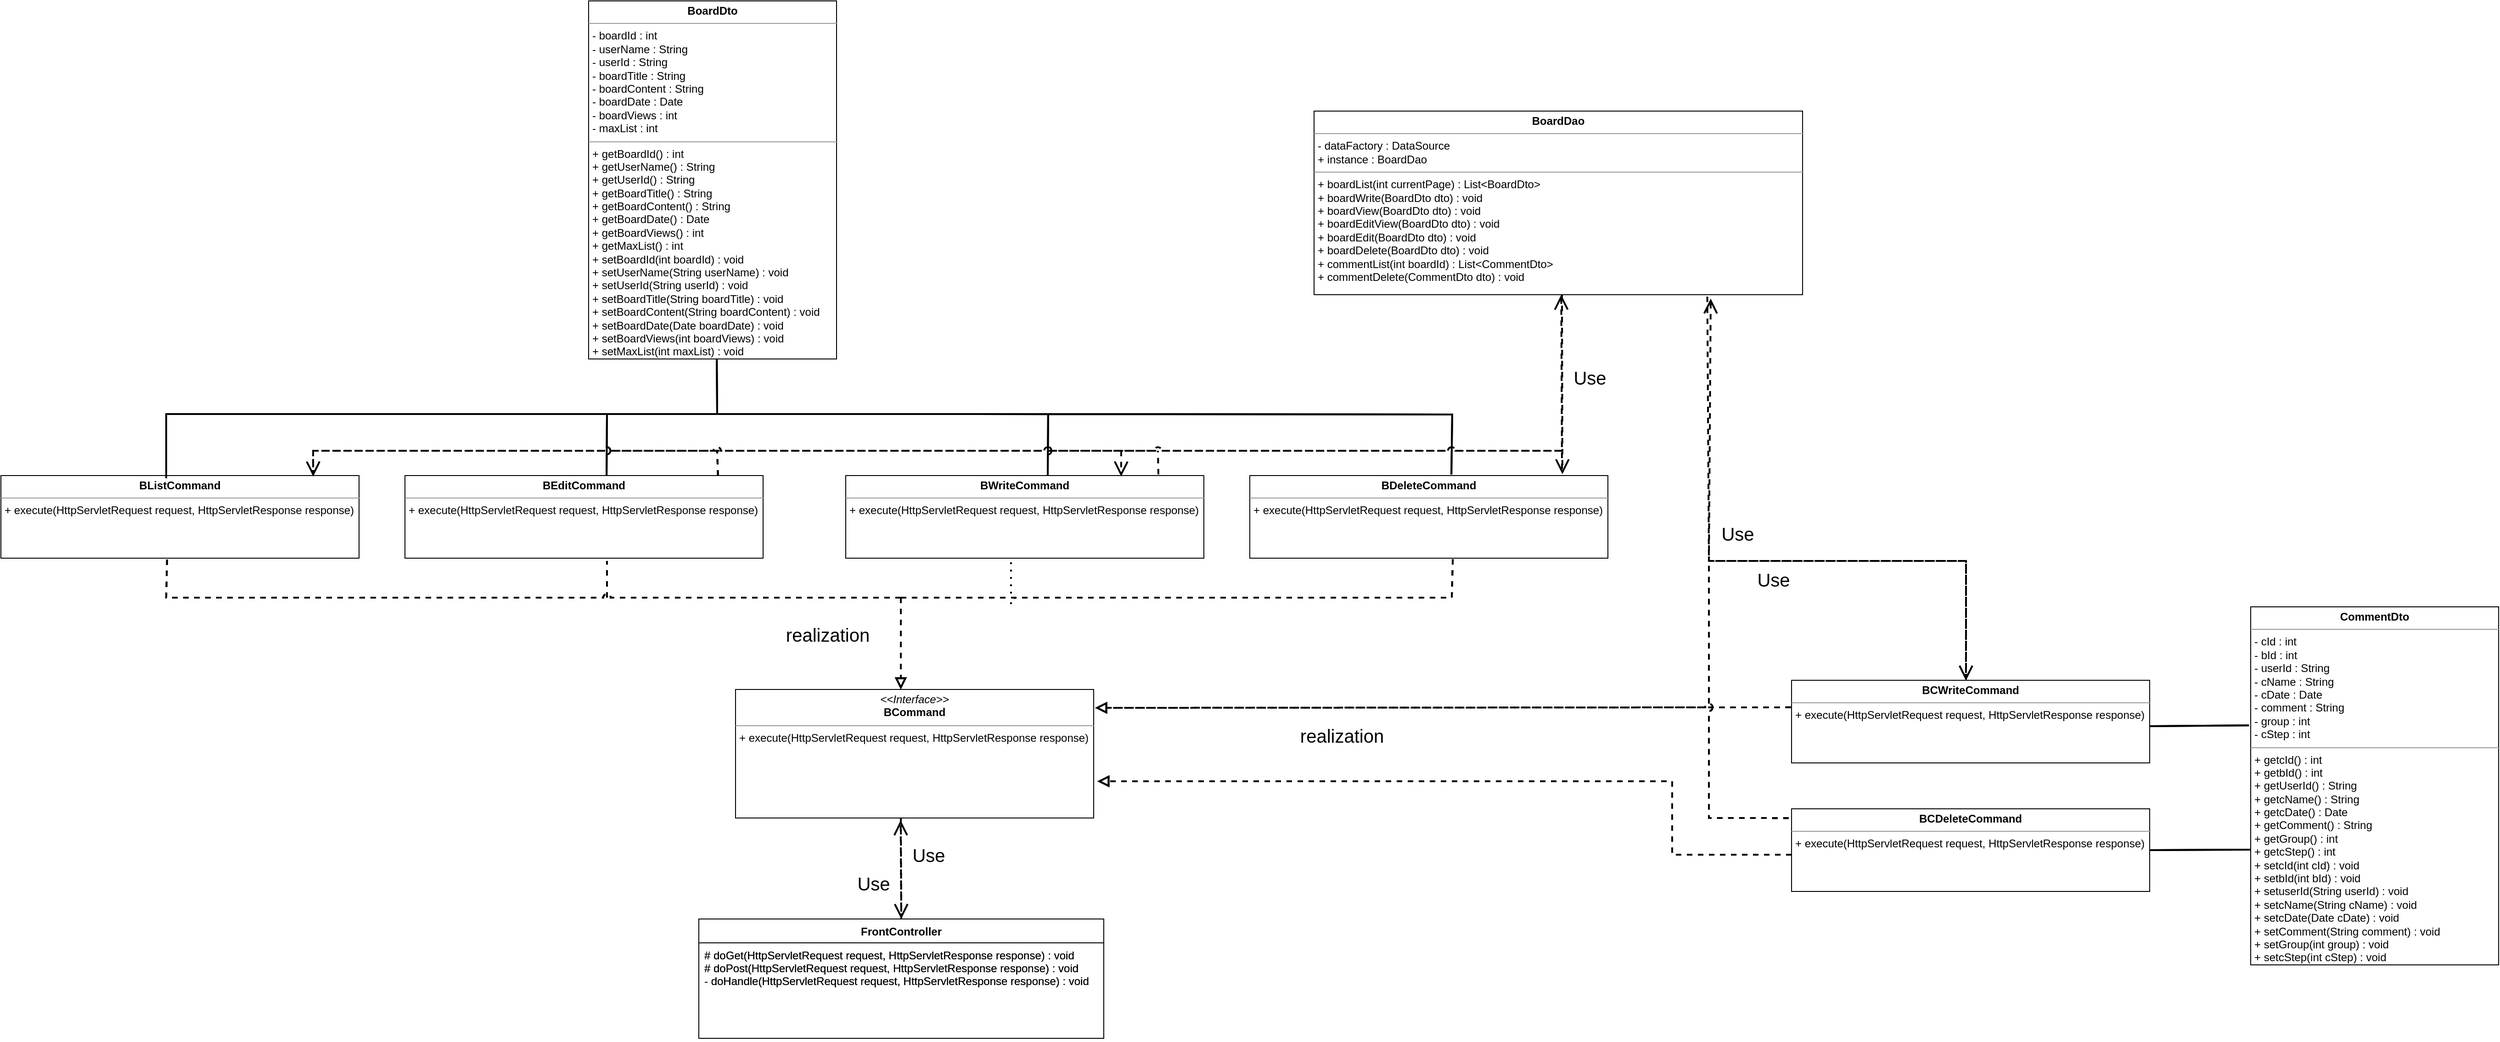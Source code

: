 <mxfile version="20.8.16" type="device"><diagram id="C5RBs43oDa-KdzZeNtuy" name="Page-1"><mxGraphModel dx="3283" dy="2206" grid="1" gridSize="10" guides="1" tooltips="1" connect="1" arrows="1" fold="1" page="1" pageScale="1" pageWidth="1169" pageHeight="827" background="none" math="0" shadow="0"><root><mxCell id="WIyWlLk6GJQsqaUBKTNV-0"/><mxCell id="WIyWlLk6GJQsqaUBKTNV-1" parent="WIyWlLk6GJQsqaUBKTNV-0"/><mxCell id="zkfFHV4jXpPFQw0GAbJ--0" value="FrontController" style="swimlane;fontStyle=1;align=center;verticalAlign=top;childLayout=stackLayout;horizontal=1;startSize=26;horizontalStack=0;resizeParent=1;resizeLast=0;collapsible=1;marginBottom=0;rounded=0;shadow=0;strokeWidth=1;" parent="WIyWlLk6GJQsqaUBKTNV-1" vertex="1"><mxGeometry x="-740" y="30" width="441" height="130" as="geometry"><mxRectangle x="230" y="140" width="160" height="26" as="alternateBounds"/></mxGeometry></mxCell><mxCell id="zkfFHV4jXpPFQw0GAbJ--5" value="# doGet(HttpServletRequest request, HttpServletResponse response) : void&#10;# doPost(HttpServletRequest request, HttpServletResponse response) : void&#10;- doHandle(HttpServletRequest request, HttpServletResponse response) : void&#10; " style="text;align=left;verticalAlign=top;spacingLeft=4;spacingRight=4;overflow=hidden;rotatable=0;points=[[0,0.5],[1,0.5]];portConstraint=eastwest;" parent="zkfFHV4jXpPFQw0GAbJ--0" vertex="1"><mxGeometry y="26" width="441" height="104" as="geometry"/></mxCell><mxCell id="eO4Q6esV7gAD4wYkz9ZW-29" value="&lt;p style=&quot;margin:0px;margin-top:4px;text-align:center;&quot;&gt;&lt;i&gt;&amp;lt;&amp;lt;Interface&amp;gt;&amp;gt;&lt;/i&gt;&lt;br&gt;&lt;b&gt;BCommand&lt;/b&gt;&lt;/p&gt;&lt;hr size=&quot;1&quot;&gt;&lt;p style=&quot;margin:0px;margin-left:4px;&quot;&gt;+ execute(HttpServletRequest request, HttpServletResponse response)&lt;br&gt;&lt;/p&gt;" style="verticalAlign=top;align=left;overflow=fill;fontSize=12;fontFamily=Helvetica;html=1;" parent="WIyWlLk6GJQsqaUBKTNV-1" vertex="1"><mxGeometry x="-700" y="-220" width="390" height="140" as="geometry"/></mxCell><mxCell id="eO4Q6esV7gAD4wYkz9ZW-30" value="&lt;p style=&quot;margin:0px;margin-top:4px;text-align:center;&quot;&gt;&lt;b&gt;BWriteCommand&lt;/b&gt;&lt;/p&gt;&lt;hr size=&quot;1&quot;&gt;&lt;p style=&quot;margin:0px;margin-left:4px;&quot;&gt;&lt;span style=&quot;background-color: initial;&quot;&gt;+ execute(HttpServletRequest request, HttpServletResponse response)&lt;/span&gt;&lt;br&gt;&lt;/p&gt;" style="verticalAlign=top;align=left;overflow=fill;fontSize=12;fontFamily=Helvetica;html=1;" parent="WIyWlLk6GJQsqaUBKTNV-1" vertex="1"><mxGeometry x="-580" y="-453" width="390" height="90" as="geometry"/></mxCell><mxCell id="eO4Q6esV7gAD4wYkz9ZW-31" value="&lt;p style=&quot;margin:0px;margin-top:4px;text-align:center;&quot;&gt;&lt;b&gt;BDeleteCommand&lt;/b&gt;&lt;/p&gt;&lt;hr size=&quot;1&quot;&gt;&lt;p style=&quot;margin:0px;margin-left:4px;&quot;&gt;&lt;span style=&quot;background-color: initial;&quot;&gt;+ execute(HttpServletRequest request, HttpServletResponse response)&lt;/span&gt;&lt;br&gt;&lt;/p&gt;" style="verticalAlign=top;align=left;overflow=fill;fontSize=12;fontFamily=Helvetica;html=1;" parent="WIyWlLk6GJQsqaUBKTNV-1" vertex="1"><mxGeometry x="-140" y="-453" width="390" height="90" as="geometry"/></mxCell><mxCell id="eO4Q6esV7gAD4wYkz9ZW-32" value="&lt;p style=&quot;margin:0px;margin-top:4px;text-align:center;&quot;&gt;&lt;b&gt;BCDeleteCommand&lt;/b&gt;&lt;/p&gt;&lt;hr size=&quot;1&quot;&gt;&lt;p style=&quot;margin:0px;margin-left:4px;&quot;&gt;&lt;span style=&quot;background-color: initial;&quot;&gt;+ execute(HttpServletRequest request, HttpServletResponse response)&lt;/span&gt;&lt;br&gt;&lt;/p&gt;" style="verticalAlign=top;align=left;overflow=fill;fontSize=12;fontFamily=Helvetica;html=1;" parent="WIyWlLk6GJQsqaUBKTNV-1" vertex="1"><mxGeometry x="450" y="-90" width="390" height="90" as="geometry"/></mxCell><mxCell id="eO4Q6esV7gAD4wYkz9ZW-33" value="&lt;p style=&quot;margin:0px;margin-top:4px;text-align:center;&quot;&gt;&lt;b&gt;BCWriteCommand&lt;/b&gt;&lt;/p&gt;&lt;hr size=&quot;1&quot;&gt;&lt;p style=&quot;margin:0px;margin-left:4px;&quot;&gt;&lt;span style=&quot;background-color: initial;&quot;&gt;+ execute(HttpServletRequest request, HttpServletResponse response)&lt;/span&gt;&lt;br&gt;&lt;/p&gt;" style="verticalAlign=top;align=left;overflow=fill;fontSize=12;fontFamily=Helvetica;html=1;" parent="WIyWlLk6GJQsqaUBKTNV-1" vertex="1"><mxGeometry x="450" y="-230" width="390" height="90" as="geometry"/></mxCell><mxCell id="eO4Q6esV7gAD4wYkz9ZW-34" value="&lt;p style=&quot;margin:0px;margin-top:4px;text-align:center;&quot;&gt;&lt;b&gt;BEditCommand&lt;/b&gt;&lt;/p&gt;&lt;hr size=&quot;1&quot;&gt;&lt;p style=&quot;margin:0px;margin-left:4px;&quot;&gt;&lt;span style=&quot;background-color: initial;&quot;&gt;+ execute(HttpServletRequest request, HttpServletResponse response)&lt;/span&gt;&lt;br&gt;&lt;/p&gt;" style="verticalAlign=top;align=left;overflow=fill;fontSize=12;fontFamily=Helvetica;html=1;" parent="WIyWlLk6GJQsqaUBKTNV-1" vertex="1"><mxGeometry x="-1060" y="-453" width="390" height="90" as="geometry"/></mxCell><mxCell id="eO4Q6esV7gAD4wYkz9ZW-36" value="&lt;p style=&quot;margin:0px;margin-top:4px;text-align:center;&quot;&gt;&lt;b&gt;BListCommand&lt;/b&gt;&lt;/p&gt;&lt;hr size=&quot;1&quot;&gt;&lt;p style=&quot;margin:0px;margin-left:4px;&quot;&gt;&lt;span style=&quot;background-color: initial;&quot;&gt;+ execute(HttpServletRequest request, HttpServletResponse response)&lt;/span&gt;&lt;br&gt;&lt;/p&gt;" style="verticalAlign=top;align=left;overflow=fill;fontSize=12;fontFamily=Helvetica;html=1;" parent="WIyWlLk6GJQsqaUBKTNV-1" vertex="1"><mxGeometry x="-1500" y="-453" width="390" height="90" as="geometry"/></mxCell><mxCell id="eO4Q6esV7gAD4wYkz9ZW-48" value="&lt;p style=&quot;margin:0px;margin-top:4px;text-align:center;&quot;&gt;&lt;b&gt;BoardDao&lt;/b&gt;&lt;/p&gt;&lt;hr size=&quot;1&quot;&gt;&lt;p style=&quot;margin:0px;margin-left:4px;&quot;&gt;- dataFactory : DataSource&lt;/p&gt;&lt;p style=&quot;margin:0px;margin-left:4px;&quot;&gt;+ instance : BoardDao&lt;/p&gt;&lt;hr size=&quot;1&quot;&gt;&lt;p style=&quot;margin:0px;margin-left:4px;&quot;&gt;+ boardList(int currentPage) : List&amp;lt;BoardDto&amp;gt;&lt;br style=&quot;border-color: var(--border-color); padding: 0px; margin: 0px;&quot;&gt;+ boardWrite(BoardDto dto) : void&lt;br&gt;&lt;/p&gt;&lt;p style=&quot;margin:0px;margin-left:4px;&quot;&gt;+ boardView(BoardDto dto) : void&lt;/p&gt;&lt;p style=&quot;margin:0px;margin-left:4px;&quot;&gt;+ boardEditView(BoardDto dto) : void&lt;/p&gt;&lt;p style=&quot;margin:0px;margin-left:4px;&quot;&gt;+ boardEdit(BoardDto dto) : void&lt;/p&gt;&lt;p style=&quot;margin:0px;margin-left:4px;&quot;&gt;+ boardDelete(BoardDto dto) : void&lt;/p&gt;&lt;p style=&quot;margin:0px;margin-left:4px;&quot;&gt;+ commentList(int boardId) : List&amp;lt;CommentDto&amp;gt;&lt;/p&gt;&lt;p style=&quot;margin:0px;margin-left:4px;&quot;&gt;+ commentDelete(CommentDto dto) : void&lt;/p&gt;&lt;p style=&quot;margin:0px;margin-left:4px;&quot;&gt;&lt;br&gt;&lt;/p&gt;" style="verticalAlign=top;align=left;overflow=fill;fontSize=12;fontFamily=Helvetica;html=1;" parent="WIyWlLk6GJQsqaUBKTNV-1" vertex="1"><mxGeometry x="-70" y="-850" width="532" height="200" as="geometry"/></mxCell><mxCell id="eO4Q6esV7gAD4wYkz9ZW-52" value="&lt;p style=&quot;margin:0px;margin-top:4px;text-align:center;&quot;&gt;&lt;b&gt;BoardDto&lt;/b&gt;&lt;/p&gt;&lt;hr size=&quot;1&quot;&gt;&lt;p style=&quot;margin:0px;margin-left:4px;&quot;&gt;- boardId : int&lt;/p&gt;&lt;p style=&quot;margin:0px;margin-left:4px;&quot;&gt;- userName : String&lt;/p&gt;&lt;p style=&quot;margin:0px;margin-left:4px;&quot;&gt;- userId : String&lt;/p&gt;&lt;p style=&quot;margin:0px;margin-left:4px;&quot;&gt;- boardTitle : String&lt;/p&gt;&lt;p style=&quot;margin:0px;margin-left:4px;&quot;&gt;- boardContent : String&lt;/p&gt;&lt;p style=&quot;margin:0px;margin-left:4px;&quot;&gt;- boardDate : Date&lt;/p&gt;&lt;p style=&quot;margin:0px;margin-left:4px;&quot;&gt;- boardViews : int&lt;/p&gt;&lt;p style=&quot;margin:0px;margin-left:4px;&quot;&gt;- maxList : int&amp;nbsp;&lt;/p&gt;&lt;hr size=&quot;1&quot;&gt;&lt;p style=&quot;margin:0px;margin-left:4px;&quot;&gt;+ getBoardId() : int&lt;/p&gt;&lt;p style=&quot;margin:0px;margin-left:4px;&quot;&gt;+ getUserName() : String&lt;/p&gt;&lt;p style=&quot;margin:0px;margin-left:4px;&quot;&gt;+ getUserId() : String&lt;/p&gt;&lt;p style=&quot;margin:0px;margin-left:4px;&quot;&gt;+ getBoardTitle() : String&lt;/p&gt;&lt;p style=&quot;margin:0px;margin-left:4px;&quot;&gt;+ getBoardContent() : String&lt;/p&gt;&lt;p style=&quot;margin:0px;margin-left:4px;&quot;&gt;+ getBoardDate() : Date&lt;/p&gt;&lt;p style=&quot;margin:0px;margin-left:4px;&quot;&gt;+ getBoardViews() : int&lt;/p&gt;&lt;p style=&quot;margin:0px;margin-left:4px;&quot;&gt;+ getMaxList() : int&lt;/p&gt;&lt;p style=&quot;margin:0px;margin-left:4px;&quot;&gt;+ setBoardId(int boardId) : void&lt;/p&gt;&lt;p style=&quot;margin:0px;margin-left:4px;&quot;&gt;+ setUserName(String userName) : void&lt;/p&gt;&lt;p style=&quot;margin:0px;margin-left:4px;&quot;&gt;+ setUserId(String userId) : void&lt;/p&gt;&lt;p style=&quot;margin:0px;margin-left:4px;&quot;&gt;+ setBoardTitle(String boardTitle) : void&lt;/p&gt;&lt;p style=&quot;margin:0px;margin-left:4px;&quot;&gt;+ setBoardContent(String boardContent) : void&lt;/p&gt;&lt;p style=&quot;margin:0px;margin-left:4px;&quot;&gt;+ setBoardDate(Date boardDate) : void&lt;/p&gt;&lt;p style=&quot;margin:0px;margin-left:4px;&quot;&gt;+ setBoardViews(int boardViews) : void&lt;/p&gt;&lt;p style=&quot;margin:0px;margin-left:4px;&quot;&gt;+ setMaxList(int maxList) : void&lt;/p&gt;" style="verticalAlign=top;align=left;overflow=fill;fontSize=12;fontFamily=Helvetica;html=1;" parent="WIyWlLk6GJQsqaUBKTNV-1" vertex="1"><mxGeometry x="-860" y="-970" width="270" height="390" as="geometry"/></mxCell><mxCell id="eO4Q6esV7gAD4wYkz9ZW-55" value="&lt;p style=&quot;margin:0px;margin-top:4px;text-align:center;&quot;&gt;&lt;b&gt;CommentDto&lt;/b&gt;&lt;/p&gt;&lt;hr size=&quot;1&quot;&gt;&lt;p style=&quot;margin:0px;margin-left:4px;&quot;&gt;- cId : int&lt;/p&gt;&lt;p style=&quot;margin:0px;margin-left:4px;&quot;&gt;&lt;span style=&quot;background-color: initial;&quot;&gt;- bId : int&lt;/span&gt;&lt;/p&gt;&lt;p style=&quot;margin:0px;margin-left:4px;&quot;&gt;&lt;span style=&quot;background-color: initial;&quot;&gt;- userId : String&lt;/span&gt;&lt;/p&gt;&lt;p style=&quot;margin:0px;margin-left:4px;&quot;&gt;&lt;span style=&quot;background-color: initial;&quot;&gt;- cName : String&lt;/span&gt;&lt;/p&gt;&lt;p style=&quot;margin:0px;margin-left:4px;&quot;&gt;&lt;span style=&quot;background-color: initial;&quot;&gt;- cDate : Date&lt;/span&gt;&lt;/p&gt;&lt;p style=&quot;margin:0px;margin-left:4px;&quot;&gt;&lt;span style=&quot;background-color: initial;&quot;&gt;- comment : String&lt;/span&gt;&lt;/p&gt;&lt;p style=&quot;margin:0px;margin-left:4px;&quot;&gt;&lt;span style=&quot;background-color: initial;&quot;&gt;- group : int&lt;/span&gt;&lt;/p&gt;&lt;p style=&quot;margin:0px;margin-left:4px;&quot;&gt;&lt;span style=&quot;background-color: initial;&quot;&gt;- cStep : int&amp;nbsp;&lt;/span&gt;&lt;/p&gt;&lt;hr size=&quot;1&quot;&gt;&lt;p style=&quot;margin:0px;margin-left:4px;&quot;&gt;+ getcId() : int&lt;/p&gt;&lt;p style=&quot;margin:0px;margin-left:4px;&quot;&gt;+ getbId() : int&lt;/p&gt;&lt;p style=&quot;margin:0px;margin-left:4px;&quot;&gt;+ getUserId() : String&lt;/p&gt;&lt;p style=&quot;margin:0px;margin-left:4px;&quot;&gt;+ getcName() : String&lt;/p&gt;&lt;p style=&quot;margin:0px;margin-left:4px;&quot;&gt;+ getcDate() : Date&lt;/p&gt;&lt;p style=&quot;margin:0px;margin-left:4px;&quot;&gt;+ getComment() : String&lt;/p&gt;&lt;p style=&quot;margin:0px;margin-left:4px;&quot;&gt;+ getGroup() : int&lt;/p&gt;&lt;p style=&quot;margin:0px;margin-left:4px;&quot;&gt;+ getcStep() : int&lt;/p&gt;&lt;p style=&quot;margin:0px;margin-left:4px;&quot;&gt;+ setcId(int cId) : void&lt;/p&gt;&lt;p style=&quot;margin:0px;margin-left:4px;&quot;&gt;+ setbId(int bId) : void&lt;/p&gt;&lt;p style=&quot;margin:0px;margin-left:4px;&quot;&gt;+ setuserId(String userId) : void&lt;/p&gt;&lt;p style=&quot;margin:0px;margin-left:4px;&quot;&gt;+ setcName(String cName) : void&lt;/p&gt;&lt;p style=&quot;margin:0px;margin-left:4px;&quot;&gt;+ setcDate(Date cDate) : void&lt;/p&gt;&lt;p style=&quot;margin:0px;margin-left:4px;&quot;&gt;+ setComment(String comment) : void&lt;/p&gt;&lt;p style=&quot;margin:0px;margin-left:4px;&quot;&gt;+ setGroup(int group) : void&lt;/p&gt;&lt;p style=&quot;margin:0px;margin-left:4px;&quot;&gt;+ setcStep(int cStep) : void&lt;/p&gt;" style="verticalAlign=top;align=left;overflow=fill;fontSize=12;fontFamily=Helvetica;html=1;" parent="WIyWlLk6GJQsqaUBKTNV-1" vertex="1"><mxGeometry x="950" y="-310" width="270" height="390" as="geometry"/></mxCell><mxCell id="eO4Q6esV7gAD4wYkz9ZW-59" value="" style="endArrow=none;startArrow=none;endFill=0;startFill=0;endSize=8;html=1;verticalAlign=bottom;labelBackgroundColor=none;strokeWidth=2;rounded=0;fontSize=2;" parent="WIyWlLk6GJQsqaUBKTNV-1" edge="1"><mxGeometry width="160" relative="1" as="geometry"><mxPoint x="-440" y="-520" as="sourcePoint"/><mxPoint x="-1320" y="-450" as="targetPoint"/><Array as="points"><mxPoint x="-1320" y="-520"/><mxPoint x="-1320" y="-450"/></Array></mxGeometry></mxCell><mxCell id="eO4Q6esV7gAD4wYkz9ZW-75" value="" style="endArrow=none;html=1;rounded=0;strokeWidth=2;fontSize=2;exitX=0.563;exitY=-0.012;exitDx=0;exitDy=0;exitPerimeter=0;" parent="WIyWlLk6GJQsqaUBKTNV-1" source="eO4Q6esV7gAD4wYkz9ZW-31" edge="1"><mxGeometry width="50" height="50" relative="1" as="geometry"><mxPoint x="80" y="-460" as="sourcePoint"/><mxPoint x="-440" y="-520" as="targetPoint"/><Array as="points"><mxPoint x="80.46" y="-519.54"/></Array></mxGeometry></mxCell><mxCell id="eO4Q6esV7gAD4wYkz9ZW-79" value="" style="endArrow=none;dashed=1;html=1;rounded=0;strokeWidth=2;fontSize=2;entryX=0.567;entryY=0.995;entryDx=0;entryDy=0;entryPerimeter=0;" parent="WIyWlLk6GJQsqaUBKTNV-1" target="eO4Q6esV7gAD4wYkz9ZW-31" edge="1"><mxGeometry width="50" height="50" relative="1" as="geometry"><mxPoint x="-520" y="-320" as="sourcePoint"/><mxPoint x="40" y="-320" as="targetPoint"/><Array as="points"><mxPoint x="80" y="-320"/></Array></mxGeometry></mxCell><mxCell id="eO4Q6esV7gAD4wYkz9ZW-80" value="" style="endArrow=none;dashed=1;html=1;rounded=0;strokeWidth=2;fontSize=2;" parent="WIyWlLk6GJQsqaUBKTNV-1" edge="1"><mxGeometry width="50" height="50" relative="1" as="geometry"><mxPoint x="-840" y="-320" as="sourcePoint"/><mxPoint x="-840" y="-360" as="targetPoint"/></mxGeometry></mxCell><mxCell id="eO4Q6esV7gAD4wYkz9ZW-91" value="" style="endArrow=block;startArrow=none;endFill=0;startFill=0;endSize=8;html=1;verticalAlign=bottom;dashed=1;labelBackgroundColor=none;rounded=0;strokeWidth=2;fontSize=2;jumpStyle=arc;" parent="WIyWlLk6GJQsqaUBKTNV-1" edge="1"><mxGeometry width="160" relative="1" as="geometry"><mxPoint x="450" y="-40.0" as="sourcePoint"/><mxPoint x="-306" y="-120" as="targetPoint"/><Array as="points"><mxPoint x="320" y="-40"/><mxPoint x="320" y="-120"/></Array></mxGeometry></mxCell><mxCell id="eO4Q6esV7gAD4wYkz9ZW-92" value="" style="endArrow=block;startArrow=none;endFill=0;startFill=0;endSize=8;html=1;verticalAlign=bottom;dashed=1;labelBackgroundColor=none;rounded=0;strokeWidth=2;fontSize=2;jumpStyle=arc;entryX=1.004;entryY=0.143;entryDx=0;entryDy=0;entryPerimeter=0;exitX=-0.002;exitY=0.327;exitDx=0;exitDy=0;exitPerimeter=0;" parent="WIyWlLk6GJQsqaUBKTNV-1" source="eO4Q6esV7gAD4wYkz9ZW-33" target="eO4Q6esV7gAD4wYkz9ZW-29" edge="1"><mxGeometry width="160" relative="1" as="geometry"><mxPoint x="400" y="-180" as="sourcePoint"/><mxPoint x="300" y="-410" as="targetPoint"/></mxGeometry></mxCell><mxCell id="eO4Q6esV7gAD4wYkz9ZW-94" value="" style="endArrow=none;html=1;rounded=0;strokeWidth=2;fontSize=2;jumpStyle=arc;entryX=-0.007;entryY=0.331;entryDx=0;entryDy=0;entryPerimeter=0;" parent="WIyWlLk6GJQsqaUBKTNV-1" target="eO4Q6esV7gAD4wYkz9ZW-55" edge="1"><mxGeometry width="50" height="50" relative="1" as="geometry"><mxPoint x="840" y="-180" as="sourcePoint"/><mxPoint x="890" y="-230" as="targetPoint"/></mxGeometry></mxCell><mxCell id="eO4Q6esV7gAD4wYkz9ZW-95" value="" style="endArrow=none;html=1;rounded=0;strokeWidth=2;fontSize=2;jumpStyle=arc;entryX=-0.007;entryY=0.331;entryDx=0;entryDy=0;entryPerimeter=0;" parent="WIyWlLk6GJQsqaUBKTNV-1" edge="1"><mxGeometry width="50" height="50" relative="1" as="geometry"><mxPoint x="840" y="-45" as="sourcePoint"/><mxPoint x="950.0" y="-45.5" as="targetPoint"/></mxGeometry></mxCell><mxCell id="eO4Q6esV7gAD4wYkz9ZW-96" value="" style="endArrow=none;dashed=1;html=1;rounded=0;strokeWidth=2;fontSize=2;jumpStyle=arc;entryX=0.464;entryY=0.995;entryDx=0;entryDy=0;entryPerimeter=0;" parent="WIyWlLk6GJQsqaUBKTNV-1" target="eO4Q6esV7gAD4wYkz9ZW-36" edge="1"><mxGeometry width="50" height="50" relative="1" as="geometry"><mxPoint x="-520" y="-320" as="sourcePoint"/><mxPoint x="-480" y="-540" as="targetPoint"/><Array as="points"><mxPoint x="-1320" y="-320"/></Array></mxGeometry></mxCell><mxCell id="eO4Q6esV7gAD4wYkz9ZW-109" value="&lt;font style=&quot;font-size: 20px;&quot;&gt;realization&lt;/font&gt;" style="edgeLabel;html=1;align=center;verticalAlign=middle;resizable=0;points=[];fontSize=10;" parent="eO4Q6esV7gAD4wYkz9ZW-96" vertex="1" connectable="0"><mxGeometry x="-0.879" y="-1" relative="1" as="geometry"><mxPoint x="-29" y="41" as="offset"/></mxGeometry></mxCell><mxCell id="eO4Q6esV7gAD4wYkz9ZW-97" value="" style="endArrow=none;html=1;rounded=0;strokeWidth=2;fontSize=2;jumpStyle=arc;exitX=0.563;exitY=0.001;exitDx=0;exitDy=0;exitPerimeter=0;" parent="WIyWlLk6GJQsqaUBKTNV-1" source="eO4Q6esV7gAD4wYkz9ZW-34" edge="1"><mxGeometry width="50" height="50" relative="1" as="geometry"><mxPoint x="-530" y="-490" as="sourcePoint"/><mxPoint x="-840" y="-520" as="targetPoint"/></mxGeometry></mxCell><mxCell id="eO4Q6esV7gAD4wYkz9ZW-98" value="" style="endArrow=none;html=1;rounded=0;strokeWidth=2;fontSize=2;jumpStyle=arc;exitX=0.563;exitY=0.001;exitDx=0;exitDy=0;exitPerimeter=0;" parent="WIyWlLk6GJQsqaUBKTNV-1" edge="1"><mxGeometry width="50" height="50" relative="1" as="geometry"><mxPoint x="-360.0" y="-453.0" as="sourcePoint"/><mxPoint x="-359.57" y="-520.09" as="targetPoint"/></mxGeometry></mxCell><mxCell id="eO4Q6esV7gAD4wYkz9ZW-99" value="" style="endArrow=none;html=1;rounded=0;strokeWidth=2;fontSize=2;jumpStyle=arc;entryX=0.517;entryY=1.002;entryDx=0;entryDy=0;entryPerimeter=0;" parent="WIyWlLk6GJQsqaUBKTNV-1" target="eO4Q6esV7gAD4wYkz9ZW-52" edge="1"><mxGeometry width="50" height="50" relative="1" as="geometry"><mxPoint x="-720" y="-520" as="sourcePoint"/><mxPoint x="-480" y="-540" as="targetPoint"/></mxGeometry></mxCell><mxCell id="eO4Q6esV7gAD4wYkz9ZW-100" value="" style="endArrow=block;startArrow=none;endFill=0;startFill=0;endSize=8;html=1;verticalAlign=bottom;dashed=1;labelBackgroundColor=none;rounded=0;strokeWidth=2;fontSize=2;jumpStyle=arc;" parent="WIyWlLk6GJQsqaUBKTNV-1" edge="1"><mxGeometry width="160" relative="1" as="geometry"><mxPoint x="-520" y="-320" as="sourcePoint"/><mxPoint x="-520" y="-220" as="targetPoint"/></mxGeometry></mxCell><mxCell id="eO4Q6esV7gAD4wYkz9ZW-101" value="" style="endArrow=none;dashed=1;html=1;dashPattern=1 3;strokeWidth=2;rounded=0;fontSize=2;jumpStyle=arc;" parent="WIyWlLk6GJQsqaUBKTNV-1" edge="1"><mxGeometry width="50" height="50" relative="1" as="geometry"><mxPoint x="-400" y="-313" as="sourcePoint"/><mxPoint x="-400" y="-363" as="targetPoint"/></mxGeometry></mxCell><mxCell id="eO4Q6esV7gAD4wYkz9ZW-107" value="&lt;font style=&quot;font-size: 20px;&quot;&gt;Use&lt;/font&gt;" style="endArrow=open;endSize=12;dashed=1;html=1;rounded=0;strokeWidth=2;fontSize=10;jumpStyle=arc;entryX=0.506;entryY=1;entryDx=0;entryDy=0;entryPerimeter=0;" parent="WIyWlLk6GJQsqaUBKTNV-1" target="eO4Q6esV7gAD4wYkz9ZW-48" edge="1"><mxGeometry x="0.051" y="-30" width="160" relative="1" as="geometry"><mxPoint x="200" y="-460" as="sourcePoint"/><mxPoint x="320" y="-520" as="targetPoint"/><mxPoint as="offset"/></mxGeometry></mxCell><mxCell id="eO4Q6esV7gAD4wYkz9ZW-108" value="" style="endArrow=none;dashed=1;html=1;rounded=0;strokeWidth=2;fontSize=10;jumpStyle=arc;" parent="WIyWlLk6GJQsqaUBKTNV-1" edge="1"><mxGeometry width="50" height="50" relative="1" as="geometry"><mxPoint x="-1160" y="-453" as="sourcePoint"/><mxPoint x="200" y="-480" as="targetPoint"/><Array as="points"><mxPoint x="-1160" y="-480"/></Array></mxGeometry></mxCell><mxCell id="eO4Q6esV7gAD4wYkz9ZW-110" value="&lt;font style=&quot;font-size: 20px;&quot;&gt;realization&lt;/font&gt;" style="edgeLabel;html=1;align=center;verticalAlign=middle;resizable=0;points=[];fontSize=10;" parent="WIyWlLk6GJQsqaUBKTNV-1" vertex="1" connectable="0"><mxGeometry x="-39.998" y="-170" as="geometry"/></mxCell><mxCell id="eO4Q6esV7gAD4wYkz9ZW-111" value="Use" style="endArrow=open;endSize=12;dashed=1;html=1;rounded=0;strokeWidth=2;fontSize=20;jumpStyle=arc;entryX=0.461;entryY=1.018;entryDx=0;entryDy=0;entryPerimeter=0;exitX=0.5;exitY=0;exitDx=0;exitDy=0;" parent="WIyWlLk6GJQsqaUBKTNV-1" source="zkfFHV4jXpPFQw0GAbJ--0" target="eO4Q6esV7gAD4wYkz9ZW-29" edge="1"><mxGeometry x="-0.27" y="30" width="160" relative="1" as="geometry"><mxPoint x="-600" y="-30" as="sourcePoint"/><mxPoint x="-360" y="-80" as="targetPoint"/><mxPoint as="offset"/></mxGeometry></mxCell><mxCell id="eO4Q6esV7gAD4wYkz9ZW-112" value="" style="endArrow=none;dashed=1;html=1;rounded=0;strokeWidth=2;fontSize=20;jumpStyle=arc;exitX=0.874;exitY=0;exitDx=0;exitDy=0;exitPerimeter=0;" parent="WIyWlLk6GJQsqaUBKTNV-1" source="eO4Q6esV7gAD4wYkz9ZW-34" edge="1"><mxGeometry width="50" height="50" relative="1" as="geometry"><mxPoint x="-720" y="-460" as="sourcePoint"/><mxPoint x="-720" y="-480" as="targetPoint"/></mxGeometry></mxCell><mxCell id="eO4Q6esV7gAD4wYkz9ZW-113" value="" style="endArrow=none;dashed=1;html=1;rounded=0;strokeWidth=2;fontSize=20;jumpStyle=arc;exitX=0.873;exitY=-0.014;exitDx=0;exitDy=0;exitPerimeter=0;" parent="WIyWlLk6GJQsqaUBKTNV-1" source="eO4Q6esV7gAD4wYkz9ZW-30" edge="1"><mxGeometry width="50" height="50" relative="1" as="geometry"><mxPoint x="-709.14" y="-443" as="sourcePoint"/><mxPoint x="-240" y="-480" as="targetPoint"/></mxGeometry></mxCell><mxCell id="eO4Q6esV7gAD4wYkz9ZW-115" value="" style="endArrow=none;dashed=1;html=1;rounded=0;strokeWidth=2;fontSize=20;jumpStyle=arc;exitX=-0.008;exitY=0.112;exitDx=0;exitDy=0;exitPerimeter=0;" parent="WIyWlLk6GJQsqaUBKTNV-1" source="eO4Q6esV7gAD4wYkz9ZW-32" edge="1"><mxGeometry width="50" height="50" relative="1" as="geometry"><mxPoint x="360" y="-70" as="sourcePoint"/><mxPoint x="360" y="-360" as="targetPoint"/><Array as="points"><mxPoint x="360" y="-80"/></Array></mxGeometry></mxCell><mxCell id="eO4Q6esV7gAD4wYkz9ZW-116" value="Use" style="endArrow=open;endSize=12;dashed=1;html=1;rounded=0;strokeWidth=2;fontSize=20;jumpStyle=arc;entryX=0.812;entryY=1.021;entryDx=0;entryDy=0;entryPerimeter=0;" parent="WIyWlLk6GJQsqaUBKTNV-1" target="eO4Q6esV7gAD4wYkz9ZW-48" edge="1"><mxGeometry x="-0.024" y="20" width="160" relative="1" as="geometry"><mxPoint x="640" y="-231" as="sourcePoint"/><mxPoint x="810" y="-231.18" as="targetPoint"/><Array as="points"><mxPoint x="640" y="-360"/><mxPoint x="360" y="-360"/></Array><mxPoint as="offset"/></mxGeometry></mxCell><mxCell id="x91nPbQtbnncAG4joSu3-0" value="FrontController" style="swimlane;fontStyle=1;align=center;verticalAlign=top;childLayout=stackLayout;horizontal=1;startSize=26;horizontalStack=0;resizeParent=1;resizeLast=0;collapsible=1;marginBottom=0;rounded=0;shadow=0;strokeWidth=1;" vertex="1" parent="WIyWlLk6GJQsqaUBKTNV-1"><mxGeometry x="-740" y="30" width="441" height="130" as="geometry"><mxRectangle x="230" y="140" width="160" height="26" as="alternateBounds"/></mxGeometry></mxCell><mxCell id="x91nPbQtbnncAG4joSu3-1" value="# doGet(HttpServletRequest request, HttpServletResponse response) : void&#10;# doPost(HttpServletRequest request, HttpServletResponse response) : void&#10;- doHandle(HttpServletRequest request, HttpServletResponse response) : void&#10; " style="text;align=left;verticalAlign=top;spacingLeft=4;spacingRight=4;overflow=hidden;rotatable=0;points=[[0,0.5],[1,0.5]];portConstraint=eastwest;" vertex="1" parent="x91nPbQtbnncAG4joSu3-0"><mxGeometry y="26" width="441" height="104" as="geometry"/></mxCell><mxCell id="x91nPbQtbnncAG4joSu3-2" value="&lt;p style=&quot;margin:0px;margin-top:4px;text-align:center;&quot;&gt;&lt;i&gt;&amp;lt;&amp;lt;Interface&amp;gt;&amp;gt;&lt;/i&gt;&lt;br&gt;&lt;b&gt;BCommand&lt;/b&gt;&lt;/p&gt;&lt;hr size=&quot;1&quot;&gt;&lt;p style=&quot;margin:0px;margin-left:4px;&quot;&gt;+ execute(HttpServletRequest request, HttpServletResponse response)&lt;br&gt;&lt;/p&gt;" style="verticalAlign=top;align=left;overflow=fill;fontSize=12;fontFamily=Helvetica;html=1;" vertex="1" parent="WIyWlLk6GJQsqaUBKTNV-1"><mxGeometry x="-700" y="-220" width="390" height="140" as="geometry"/></mxCell><mxCell id="x91nPbQtbnncAG4joSu3-3" value="&lt;p style=&quot;margin:0px;margin-top:4px;text-align:center;&quot;&gt;&lt;b&gt;BWriteCommand&lt;/b&gt;&lt;/p&gt;&lt;hr size=&quot;1&quot;&gt;&lt;p style=&quot;margin:0px;margin-left:4px;&quot;&gt;&lt;span style=&quot;background-color: initial;&quot;&gt;+ execute(HttpServletRequest request, HttpServletResponse response)&lt;/span&gt;&lt;br&gt;&lt;/p&gt;" style="verticalAlign=top;align=left;overflow=fill;fontSize=12;fontFamily=Helvetica;html=1;" vertex="1" parent="WIyWlLk6GJQsqaUBKTNV-1"><mxGeometry x="-580" y="-453" width="390" height="90" as="geometry"/></mxCell><mxCell id="x91nPbQtbnncAG4joSu3-4" value="&lt;p style=&quot;margin:0px;margin-top:4px;text-align:center;&quot;&gt;&lt;b&gt;BDeleteCommand&lt;/b&gt;&lt;/p&gt;&lt;hr size=&quot;1&quot;&gt;&lt;p style=&quot;margin:0px;margin-left:4px;&quot;&gt;&lt;span style=&quot;background-color: initial;&quot;&gt;+ execute(HttpServletRequest request, HttpServletResponse response)&lt;/span&gt;&lt;br&gt;&lt;/p&gt;" style="verticalAlign=top;align=left;overflow=fill;fontSize=12;fontFamily=Helvetica;html=1;" vertex="1" parent="WIyWlLk6GJQsqaUBKTNV-1"><mxGeometry x="-140" y="-453" width="390" height="90" as="geometry"/></mxCell><mxCell id="x91nPbQtbnncAG4joSu3-5" value="&lt;p style=&quot;margin:0px;margin-top:4px;text-align:center;&quot;&gt;&lt;b&gt;BCDeleteCommand&lt;/b&gt;&lt;/p&gt;&lt;hr size=&quot;1&quot;&gt;&lt;p style=&quot;margin:0px;margin-left:4px;&quot;&gt;&lt;span style=&quot;background-color: initial;&quot;&gt;+ execute(HttpServletRequest request, HttpServletResponse response)&lt;/span&gt;&lt;br&gt;&lt;/p&gt;" style="verticalAlign=top;align=left;overflow=fill;fontSize=12;fontFamily=Helvetica;html=1;" vertex="1" parent="WIyWlLk6GJQsqaUBKTNV-1"><mxGeometry x="450" y="-90" width="390" height="90" as="geometry"/></mxCell><mxCell id="x91nPbQtbnncAG4joSu3-6" value="&lt;p style=&quot;margin:0px;margin-top:4px;text-align:center;&quot;&gt;&lt;b&gt;BCWriteCommand&lt;/b&gt;&lt;/p&gt;&lt;hr size=&quot;1&quot;&gt;&lt;p style=&quot;margin:0px;margin-left:4px;&quot;&gt;&lt;span style=&quot;background-color: initial;&quot;&gt;+ execute(HttpServletRequest request, HttpServletResponse response)&lt;/span&gt;&lt;br&gt;&lt;/p&gt;" style="verticalAlign=top;align=left;overflow=fill;fontSize=12;fontFamily=Helvetica;html=1;" vertex="1" parent="WIyWlLk6GJQsqaUBKTNV-1"><mxGeometry x="450" y="-230" width="390" height="90" as="geometry"/></mxCell><mxCell id="x91nPbQtbnncAG4joSu3-7" value="&lt;p style=&quot;margin:0px;margin-top:4px;text-align:center;&quot;&gt;&lt;b&gt;BEditCommand&lt;/b&gt;&lt;/p&gt;&lt;hr size=&quot;1&quot;&gt;&lt;p style=&quot;margin:0px;margin-left:4px;&quot;&gt;&lt;span style=&quot;background-color: initial;&quot;&gt;+ execute(HttpServletRequest request, HttpServletResponse response)&lt;/span&gt;&lt;br&gt;&lt;/p&gt;" style="verticalAlign=top;align=left;overflow=fill;fontSize=12;fontFamily=Helvetica;html=1;" vertex="1" parent="WIyWlLk6GJQsqaUBKTNV-1"><mxGeometry x="-1060" y="-453" width="390" height="90" as="geometry"/></mxCell><mxCell id="x91nPbQtbnncAG4joSu3-8" value="&lt;p style=&quot;margin:0px;margin-top:4px;text-align:center;&quot;&gt;&lt;b&gt;BListCommand&lt;/b&gt;&lt;/p&gt;&lt;hr size=&quot;1&quot;&gt;&lt;p style=&quot;margin:0px;margin-left:4px;&quot;&gt;&lt;span style=&quot;background-color: initial;&quot;&gt;+ execute(HttpServletRequest request, HttpServletResponse response)&lt;/span&gt;&lt;br&gt;&lt;/p&gt;" style="verticalAlign=top;align=left;overflow=fill;fontSize=12;fontFamily=Helvetica;html=1;" vertex="1" parent="WIyWlLk6GJQsqaUBKTNV-1"><mxGeometry x="-1500" y="-453" width="390" height="90" as="geometry"/></mxCell><mxCell id="x91nPbQtbnncAG4joSu3-9" value="&lt;p style=&quot;margin:0px;margin-top:4px;text-align:center;&quot;&gt;&lt;b&gt;BoardDao&lt;/b&gt;&lt;/p&gt;&lt;hr size=&quot;1&quot;&gt;&lt;p style=&quot;margin:0px;margin-left:4px;&quot;&gt;- dataFactory : DataSource&lt;/p&gt;&lt;p style=&quot;margin:0px;margin-left:4px;&quot;&gt;+ instance : BoardDao&lt;/p&gt;&lt;hr size=&quot;1&quot;&gt;&lt;p style=&quot;margin:0px;margin-left:4px;&quot;&gt;+ boardList(int currentPage) : List&amp;lt;BoardDto&amp;gt;&lt;br style=&quot;border-color: var(--border-color); padding: 0px; margin: 0px;&quot;&gt;+ boardWrite(BoardDto dto) : void&lt;br&gt;&lt;/p&gt;&lt;p style=&quot;margin:0px;margin-left:4px;&quot;&gt;+ boardView(BoardDto dto) : void&lt;/p&gt;&lt;p style=&quot;margin:0px;margin-left:4px;&quot;&gt;+ boardEditView(BoardDto dto) : void&lt;/p&gt;&lt;p style=&quot;margin:0px;margin-left:4px;&quot;&gt;+ boardEdit(BoardDto dto) : void&lt;/p&gt;&lt;p style=&quot;margin:0px;margin-left:4px;&quot;&gt;+ boardDelete(BoardDto dto) : void&lt;/p&gt;&lt;p style=&quot;margin:0px;margin-left:4px;&quot;&gt;+ commentList(int boardId) : List&amp;lt;CommentDto&amp;gt;&lt;/p&gt;&lt;p style=&quot;margin:0px;margin-left:4px;&quot;&gt;+ commentDelete(CommentDto dto) : void&lt;/p&gt;&lt;p style=&quot;margin:0px;margin-left:4px;&quot;&gt;&lt;br&gt;&lt;/p&gt;" style="verticalAlign=top;align=left;overflow=fill;fontSize=12;fontFamily=Helvetica;html=1;" vertex="1" parent="WIyWlLk6GJQsqaUBKTNV-1"><mxGeometry x="-70" y="-850" width="532" height="200" as="geometry"/></mxCell><mxCell id="x91nPbQtbnncAG4joSu3-10" value="&lt;p style=&quot;margin:0px;margin-top:4px;text-align:center;&quot;&gt;&lt;b&gt;BoardDto&lt;/b&gt;&lt;/p&gt;&lt;hr size=&quot;1&quot;&gt;&lt;p style=&quot;margin:0px;margin-left:4px;&quot;&gt;- boardId : int&lt;/p&gt;&lt;p style=&quot;margin:0px;margin-left:4px;&quot;&gt;- userName : String&lt;/p&gt;&lt;p style=&quot;margin:0px;margin-left:4px;&quot;&gt;- userId : String&lt;/p&gt;&lt;p style=&quot;margin:0px;margin-left:4px;&quot;&gt;- boardTitle : String&lt;/p&gt;&lt;p style=&quot;margin:0px;margin-left:4px;&quot;&gt;- boardContent : String&lt;/p&gt;&lt;p style=&quot;margin:0px;margin-left:4px;&quot;&gt;- boardDate : Date&lt;/p&gt;&lt;p style=&quot;margin:0px;margin-left:4px;&quot;&gt;- boardViews : int&lt;/p&gt;&lt;p style=&quot;margin:0px;margin-left:4px;&quot;&gt;- maxList : int&amp;nbsp;&lt;/p&gt;&lt;hr size=&quot;1&quot;&gt;&lt;p style=&quot;margin:0px;margin-left:4px;&quot;&gt;+ getBoardId() : int&lt;/p&gt;&lt;p style=&quot;margin:0px;margin-left:4px;&quot;&gt;+ getUserName() : String&lt;/p&gt;&lt;p style=&quot;margin:0px;margin-left:4px;&quot;&gt;+ getUserId() : String&lt;/p&gt;&lt;p style=&quot;margin:0px;margin-left:4px;&quot;&gt;+ getBoardTitle() : String&lt;/p&gt;&lt;p style=&quot;margin:0px;margin-left:4px;&quot;&gt;+ getBoardContent() : String&lt;/p&gt;&lt;p style=&quot;margin:0px;margin-left:4px;&quot;&gt;+ getBoardDate() : Date&lt;/p&gt;&lt;p style=&quot;margin:0px;margin-left:4px;&quot;&gt;+ getBoardViews() : int&lt;/p&gt;&lt;p style=&quot;margin:0px;margin-left:4px;&quot;&gt;+ getMaxList() : int&lt;/p&gt;&lt;p style=&quot;margin:0px;margin-left:4px;&quot;&gt;+ setBoardId(int boardId) : void&lt;/p&gt;&lt;p style=&quot;margin:0px;margin-left:4px;&quot;&gt;+ setUserName(String userName) : void&lt;/p&gt;&lt;p style=&quot;margin:0px;margin-left:4px;&quot;&gt;+ setUserId(String userId) : void&lt;/p&gt;&lt;p style=&quot;margin:0px;margin-left:4px;&quot;&gt;+ setBoardTitle(String boardTitle) : void&lt;/p&gt;&lt;p style=&quot;margin:0px;margin-left:4px;&quot;&gt;+ setBoardContent(String boardContent) : void&lt;/p&gt;&lt;p style=&quot;margin:0px;margin-left:4px;&quot;&gt;+ setBoardDate(Date boardDate) : void&lt;/p&gt;&lt;p style=&quot;margin:0px;margin-left:4px;&quot;&gt;+ setBoardViews(int boardViews) : void&lt;/p&gt;&lt;p style=&quot;margin:0px;margin-left:4px;&quot;&gt;+ setMaxList(int maxList) : void&lt;/p&gt;" style="verticalAlign=top;align=left;overflow=fill;fontSize=12;fontFamily=Helvetica;html=1;" vertex="1" parent="WIyWlLk6GJQsqaUBKTNV-1"><mxGeometry x="-860" y="-970" width="270" height="390" as="geometry"/></mxCell><mxCell id="x91nPbQtbnncAG4joSu3-11" value="&lt;p style=&quot;margin:0px;margin-top:4px;text-align:center;&quot;&gt;&lt;b&gt;CommentDto&lt;/b&gt;&lt;/p&gt;&lt;hr size=&quot;1&quot;&gt;&lt;p style=&quot;margin:0px;margin-left:4px;&quot;&gt;- cId : int&lt;/p&gt;&lt;p style=&quot;margin:0px;margin-left:4px;&quot;&gt;&lt;span style=&quot;background-color: initial;&quot;&gt;- bId : int&lt;/span&gt;&lt;/p&gt;&lt;p style=&quot;margin:0px;margin-left:4px;&quot;&gt;&lt;span style=&quot;background-color: initial;&quot;&gt;- userId : String&lt;/span&gt;&lt;/p&gt;&lt;p style=&quot;margin:0px;margin-left:4px;&quot;&gt;&lt;span style=&quot;background-color: initial;&quot;&gt;- cName : String&lt;/span&gt;&lt;/p&gt;&lt;p style=&quot;margin:0px;margin-left:4px;&quot;&gt;&lt;span style=&quot;background-color: initial;&quot;&gt;- cDate : Date&lt;/span&gt;&lt;/p&gt;&lt;p style=&quot;margin:0px;margin-left:4px;&quot;&gt;&lt;span style=&quot;background-color: initial;&quot;&gt;- comment : String&lt;/span&gt;&lt;/p&gt;&lt;p style=&quot;margin:0px;margin-left:4px;&quot;&gt;&lt;span style=&quot;background-color: initial;&quot;&gt;- group : int&lt;/span&gt;&lt;/p&gt;&lt;p style=&quot;margin:0px;margin-left:4px;&quot;&gt;&lt;span style=&quot;background-color: initial;&quot;&gt;- cStep : int&amp;nbsp;&lt;/span&gt;&lt;/p&gt;&lt;hr size=&quot;1&quot;&gt;&lt;p style=&quot;margin:0px;margin-left:4px;&quot;&gt;+ getcId() : int&lt;/p&gt;&lt;p style=&quot;margin:0px;margin-left:4px;&quot;&gt;+ getbId() : int&lt;/p&gt;&lt;p style=&quot;margin:0px;margin-left:4px;&quot;&gt;+ getUserId() : String&lt;/p&gt;&lt;p style=&quot;margin:0px;margin-left:4px;&quot;&gt;+ getcName() : String&lt;/p&gt;&lt;p style=&quot;margin:0px;margin-left:4px;&quot;&gt;+ getcDate() : Date&lt;/p&gt;&lt;p style=&quot;margin:0px;margin-left:4px;&quot;&gt;+ getComment() : String&lt;/p&gt;&lt;p style=&quot;margin:0px;margin-left:4px;&quot;&gt;+ getGroup() : int&lt;/p&gt;&lt;p style=&quot;margin:0px;margin-left:4px;&quot;&gt;+ getcStep() : int&lt;/p&gt;&lt;p style=&quot;margin:0px;margin-left:4px;&quot;&gt;+ setcId(int cId) : void&lt;/p&gt;&lt;p style=&quot;margin:0px;margin-left:4px;&quot;&gt;+ setbId(int bId) : void&lt;/p&gt;&lt;p style=&quot;margin:0px;margin-left:4px;&quot;&gt;+ setuserId(String userId) : void&lt;/p&gt;&lt;p style=&quot;margin:0px;margin-left:4px;&quot;&gt;+ setcName(String cName) : void&lt;/p&gt;&lt;p style=&quot;margin:0px;margin-left:4px;&quot;&gt;+ setcDate(Date cDate) : void&lt;/p&gt;&lt;p style=&quot;margin:0px;margin-left:4px;&quot;&gt;+ setComment(String comment) : void&lt;/p&gt;&lt;p style=&quot;margin:0px;margin-left:4px;&quot;&gt;+ setGroup(int group) : void&lt;/p&gt;&lt;p style=&quot;margin:0px;margin-left:4px;&quot;&gt;+ setcStep(int cStep) : void&lt;/p&gt;" style="verticalAlign=top;align=left;overflow=fill;fontSize=12;fontFamily=Helvetica;html=1;" vertex="1" parent="WIyWlLk6GJQsqaUBKTNV-1"><mxGeometry x="950" y="-310" width="270" height="390" as="geometry"/></mxCell><mxCell id="x91nPbQtbnncAG4joSu3-12" value="" style="endArrow=none;startArrow=none;endFill=0;startFill=0;endSize=8;html=1;verticalAlign=bottom;labelBackgroundColor=none;strokeWidth=2;rounded=0;fontSize=2;" edge="1" parent="WIyWlLk6GJQsqaUBKTNV-1"><mxGeometry width="160" relative="1" as="geometry"><mxPoint x="-440" y="-520" as="sourcePoint"/><mxPoint x="-1320" y="-450" as="targetPoint"/><Array as="points"><mxPoint x="-1320" y="-520"/><mxPoint x="-1320" y="-450"/></Array></mxGeometry></mxCell><mxCell id="x91nPbQtbnncAG4joSu3-13" value="" style="endArrow=none;html=1;rounded=0;strokeWidth=2;fontSize=2;exitX=0.563;exitY=-0.012;exitDx=0;exitDy=0;exitPerimeter=0;" edge="1" parent="WIyWlLk6GJQsqaUBKTNV-1" source="x91nPbQtbnncAG4joSu3-4"><mxGeometry width="50" height="50" relative="1" as="geometry"><mxPoint x="80" y="-460" as="sourcePoint"/><mxPoint x="-440" y="-520" as="targetPoint"/><Array as="points"><mxPoint x="80.46" y="-519.54"/></Array></mxGeometry></mxCell><mxCell id="x91nPbQtbnncAG4joSu3-14" value="" style="endArrow=none;dashed=1;html=1;rounded=0;strokeWidth=2;fontSize=2;entryX=0.567;entryY=0.995;entryDx=0;entryDy=0;entryPerimeter=0;" edge="1" parent="WIyWlLk6GJQsqaUBKTNV-1" target="x91nPbQtbnncAG4joSu3-4"><mxGeometry width="50" height="50" relative="1" as="geometry"><mxPoint x="-520" y="-320" as="sourcePoint"/><mxPoint x="40" y="-320" as="targetPoint"/><Array as="points"><mxPoint x="80" y="-320"/></Array></mxGeometry></mxCell><mxCell id="x91nPbQtbnncAG4joSu3-15" value="" style="endArrow=none;dashed=1;html=1;rounded=0;strokeWidth=2;fontSize=2;" edge="1" parent="WIyWlLk6GJQsqaUBKTNV-1"><mxGeometry width="50" height="50" relative="1" as="geometry"><mxPoint x="-840" y="-320" as="sourcePoint"/><mxPoint x="-840" y="-360" as="targetPoint"/></mxGeometry></mxCell><mxCell id="x91nPbQtbnncAG4joSu3-16" value="" style="endArrow=block;startArrow=none;endFill=0;startFill=0;endSize=8;html=1;verticalAlign=bottom;dashed=1;labelBackgroundColor=none;rounded=0;strokeWidth=2;fontSize=2;jumpStyle=arc;" edge="1" parent="WIyWlLk6GJQsqaUBKTNV-1"><mxGeometry width="160" relative="1" as="geometry"><mxPoint x="450" y="-40" as="sourcePoint"/><mxPoint x="-306" y="-120" as="targetPoint"/><Array as="points"><mxPoint x="320" y="-40"/><mxPoint x="320" y="-120"/></Array></mxGeometry></mxCell><mxCell id="x91nPbQtbnncAG4joSu3-17" value="" style="endArrow=block;startArrow=none;endFill=0;startFill=0;endSize=8;html=1;verticalAlign=bottom;dashed=1;labelBackgroundColor=none;rounded=0;strokeWidth=2;fontSize=2;jumpStyle=arc;entryX=1.004;entryY=0.143;entryDx=0;entryDy=0;entryPerimeter=0;exitX=-0.002;exitY=0.327;exitDx=0;exitDy=0;exitPerimeter=0;" edge="1" parent="WIyWlLk6GJQsqaUBKTNV-1" source="x91nPbQtbnncAG4joSu3-6" target="x91nPbQtbnncAG4joSu3-2"><mxGeometry width="160" relative="1" as="geometry"><mxPoint x="400" y="-180" as="sourcePoint"/><mxPoint x="300" y="-410" as="targetPoint"/></mxGeometry></mxCell><mxCell id="x91nPbQtbnncAG4joSu3-18" value="" style="endArrow=none;html=1;rounded=0;strokeWidth=2;fontSize=2;jumpStyle=arc;entryX=-0.007;entryY=0.331;entryDx=0;entryDy=0;entryPerimeter=0;" edge="1" parent="WIyWlLk6GJQsqaUBKTNV-1" target="x91nPbQtbnncAG4joSu3-11"><mxGeometry width="50" height="50" relative="1" as="geometry"><mxPoint x="840" y="-180" as="sourcePoint"/><mxPoint x="890" y="-230" as="targetPoint"/></mxGeometry></mxCell><mxCell id="x91nPbQtbnncAG4joSu3-19" value="" style="endArrow=none;html=1;rounded=0;strokeWidth=2;fontSize=2;jumpStyle=arc;entryX=-0.007;entryY=0.331;entryDx=0;entryDy=0;entryPerimeter=0;" edge="1" parent="WIyWlLk6GJQsqaUBKTNV-1"><mxGeometry width="50" height="50" relative="1" as="geometry"><mxPoint x="840" y="-45" as="sourcePoint"/><mxPoint x="950" y="-45.5" as="targetPoint"/></mxGeometry></mxCell><mxCell id="x91nPbQtbnncAG4joSu3-20" value="" style="endArrow=none;dashed=1;html=1;rounded=0;strokeWidth=2;fontSize=2;jumpStyle=arc;entryX=0.464;entryY=0.995;entryDx=0;entryDy=0;entryPerimeter=0;" edge="1" parent="WIyWlLk6GJQsqaUBKTNV-1" target="x91nPbQtbnncAG4joSu3-8"><mxGeometry width="50" height="50" relative="1" as="geometry"><mxPoint x="-520" y="-320" as="sourcePoint"/><mxPoint x="-480" y="-540" as="targetPoint"/><Array as="points"><mxPoint x="-1320" y="-320"/></Array></mxGeometry></mxCell><mxCell id="x91nPbQtbnncAG4joSu3-21" value="&lt;font style=&quot;font-size: 20px;&quot;&gt;realization&lt;/font&gt;" style="edgeLabel;html=1;align=center;verticalAlign=middle;resizable=0;points=[];fontSize=10;" vertex="1" connectable="0" parent="x91nPbQtbnncAG4joSu3-20"><mxGeometry x="-0.879" y="-1" relative="1" as="geometry"><mxPoint x="-29" y="41" as="offset"/></mxGeometry></mxCell><mxCell id="x91nPbQtbnncAG4joSu3-22" value="" style="endArrow=none;html=1;rounded=0;strokeWidth=2;fontSize=2;jumpStyle=arc;exitX=0.563;exitY=0.001;exitDx=0;exitDy=0;exitPerimeter=0;" edge="1" parent="WIyWlLk6GJQsqaUBKTNV-1" source="x91nPbQtbnncAG4joSu3-7"><mxGeometry width="50" height="50" relative="1" as="geometry"><mxPoint x="-530" y="-490" as="sourcePoint"/><mxPoint x="-840" y="-520" as="targetPoint"/></mxGeometry></mxCell><mxCell id="x91nPbQtbnncAG4joSu3-23" value="" style="endArrow=none;html=1;rounded=0;strokeWidth=2;fontSize=2;jumpStyle=arc;exitX=0.563;exitY=0.001;exitDx=0;exitDy=0;exitPerimeter=0;" edge="1" parent="WIyWlLk6GJQsqaUBKTNV-1"><mxGeometry width="50" height="50" relative="1" as="geometry"><mxPoint x="-360" y="-453.0" as="sourcePoint"/><mxPoint x="-359.57" y="-520.09" as="targetPoint"/></mxGeometry></mxCell><mxCell id="x91nPbQtbnncAG4joSu3-24" value="" style="endArrow=none;html=1;rounded=0;strokeWidth=2;fontSize=2;jumpStyle=arc;entryX=0.517;entryY=1.002;entryDx=0;entryDy=0;entryPerimeter=0;" edge="1" parent="WIyWlLk6GJQsqaUBKTNV-1" target="x91nPbQtbnncAG4joSu3-10"><mxGeometry width="50" height="50" relative="1" as="geometry"><mxPoint x="-720" y="-520" as="sourcePoint"/><mxPoint x="-480" y="-540" as="targetPoint"/></mxGeometry></mxCell><mxCell id="x91nPbQtbnncAG4joSu3-25" value="" style="endArrow=block;startArrow=none;endFill=0;startFill=0;endSize=8;html=1;verticalAlign=bottom;dashed=1;labelBackgroundColor=none;rounded=0;strokeWidth=2;fontSize=2;jumpStyle=arc;" edge="1" parent="WIyWlLk6GJQsqaUBKTNV-1"><mxGeometry width="160" relative="1" as="geometry"><mxPoint x="-520" y="-320" as="sourcePoint"/><mxPoint x="-520" y="-220" as="targetPoint"/></mxGeometry></mxCell><mxCell id="x91nPbQtbnncAG4joSu3-26" value="" style="endArrow=none;dashed=1;html=1;dashPattern=1 3;strokeWidth=2;rounded=0;fontSize=2;jumpStyle=arc;" edge="1" parent="WIyWlLk6GJQsqaUBKTNV-1"><mxGeometry width="50" height="50" relative="1" as="geometry"><mxPoint x="-400" y="-313" as="sourcePoint"/><mxPoint x="-400" y="-363" as="targetPoint"/></mxGeometry></mxCell><mxCell id="x91nPbQtbnncAG4joSu3-27" value="" style="endArrow=none;dashed=1;html=1;rounded=0;strokeWidth=2;fontSize=10;jumpStyle=arc;" edge="1" parent="WIyWlLk6GJQsqaUBKTNV-1"><mxGeometry width="50" height="50" relative="1" as="geometry"><mxPoint x="-1160" y="-480" as="sourcePoint"/><mxPoint x="200" y="-480" as="targetPoint"/><Array as="points"><mxPoint x="-1160" y="-480"/></Array></mxGeometry></mxCell><mxCell id="x91nPbQtbnncAG4joSu3-28" value="&lt;font style=&quot;font-size: 20px;&quot;&gt;realization&lt;/font&gt;" style="edgeLabel;html=1;align=center;verticalAlign=middle;resizable=0;points=[];fontSize=10;" vertex="1" connectable="0" parent="WIyWlLk6GJQsqaUBKTNV-1"><mxGeometry x="-39.998" y="-170" as="geometry"/></mxCell><mxCell id="x91nPbQtbnncAG4joSu3-29" value="Use" style="endArrow=open;endSize=12;dashed=1;html=1;rounded=0;strokeWidth=2;fontSize=20;jumpStyle=arc;entryX=0.5;entryY=0;entryDx=0;entryDy=0;" edge="1" parent="WIyWlLk6GJQsqaUBKTNV-1" target="x91nPbQtbnncAG4joSu3-0"><mxGeometry x="-0.27" y="30" width="160" relative="1" as="geometry"><mxPoint x="-520" y="-80" as="sourcePoint"/><mxPoint x="-360" y="-80" as="targetPoint"/><mxPoint as="offset"/></mxGeometry></mxCell><mxCell id="x91nPbQtbnncAG4joSu3-30" value="" style="endArrow=none;dashed=1;html=1;rounded=0;strokeWidth=2;fontSize=20;jumpStyle=arc;exitX=0.874;exitY=0;exitDx=0;exitDy=0;exitPerimeter=0;" edge="1" parent="WIyWlLk6GJQsqaUBKTNV-1" source="x91nPbQtbnncAG4joSu3-7"><mxGeometry width="50" height="50" relative="1" as="geometry"><mxPoint x="-720" y="-460" as="sourcePoint"/><mxPoint x="-720" y="-480" as="targetPoint"/></mxGeometry></mxCell><mxCell id="x91nPbQtbnncAG4joSu3-31" value="" style="endArrow=none;dashed=1;html=1;rounded=0;strokeWidth=2;fontSize=20;jumpStyle=arc;exitX=-0.008;exitY=0.112;exitDx=0;exitDy=0;exitPerimeter=0;" edge="1" parent="WIyWlLk6GJQsqaUBKTNV-1" source="x91nPbQtbnncAG4joSu3-5"><mxGeometry width="50" height="50" relative="1" as="geometry"><mxPoint x="360" y="-70" as="sourcePoint"/><mxPoint x="360" y="-360" as="targetPoint"/><Array as="points"><mxPoint x="360" y="-80"/></Array></mxGeometry></mxCell><mxCell id="x91nPbQtbnncAG4joSu3-32" value="" style="endArrow=open;endSize=12;dashed=1;html=1;rounded=0;entryX=0.873;entryY=-0.016;entryDx=0;entryDy=0;entryPerimeter=0;strokeWidth=2;" edge="1" parent="WIyWlLk6GJQsqaUBKTNV-1" target="x91nPbQtbnncAG4joSu3-4"><mxGeometry x="-0.181" y="20" width="160" relative="1" as="geometry"><mxPoint x="200" y="-650" as="sourcePoint"/><mxPoint x="260" y="-490" as="targetPoint"/><mxPoint as="offset"/></mxGeometry></mxCell><mxCell id="x91nPbQtbnncAG4joSu3-33" value="" style="endArrow=open;endSize=12;dashed=1;html=1;rounded=0;strokeWidth=2;entryX=0.769;entryY=0.011;entryDx=0;entryDy=0;entryPerimeter=0;" edge="1" parent="WIyWlLk6GJQsqaUBKTNV-1" target="x91nPbQtbnncAG4joSu3-3"><mxGeometry width="160" relative="1" as="geometry"><mxPoint x="-280" y="-480" as="sourcePoint"/><mxPoint x="-170" y="-530" as="targetPoint"/></mxGeometry></mxCell><mxCell id="x91nPbQtbnncAG4joSu3-34" value="" style="endArrow=open;endSize=12;dashed=1;html=1;rounded=0;strokeWidth=2;entryX=0.872;entryY=0.011;entryDx=0;entryDy=0;entryPerimeter=0;" edge="1" parent="WIyWlLk6GJQsqaUBKTNV-1" target="x91nPbQtbnncAG4joSu3-8"><mxGeometry width="160" relative="1" as="geometry"><mxPoint x="-1160" y="-480" as="sourcePoint"/><mxPoint x="-940" y="-500" as="targetPoint"/></mxGeometry></mxCell><mxCell id="x91nPbQtbnncAG4joSu3-35" value="Use" style="endArrow=open;endSize=12;dashed=1;html=1;rounded=0;strokeWidth=2;fontSize=20;entryX=0.487;entryY=0.004;entryDx=0;entryDy=0;entryPerimeter=0;exitX=0.805;exitY=1.01;exitDx=0;exitDy=0;exitPerimeter=0;" edge="1" parent="WIyWlLk6GJQsqaUBKTNV-1" source="x91nPbQtbnncAG4joSu3-9" target="x91nPbQtbnncAG4joSu3-6"><mxGeometry x="-0.086" y="30" width="160" relative="1" as="geometry"><mxPoint x="360" y="-360" as="sourcePoint"/><mxPoint x="520" y="-360" as="targetPoint"/><Array as="points"><mxPoint x="360" y="-360"/><mxPoint x="640" y="-360"/></Array><mxPoint as="offset"/></mxGeometry></mxCell></root></mxGraphModel></diagram></mxfile>